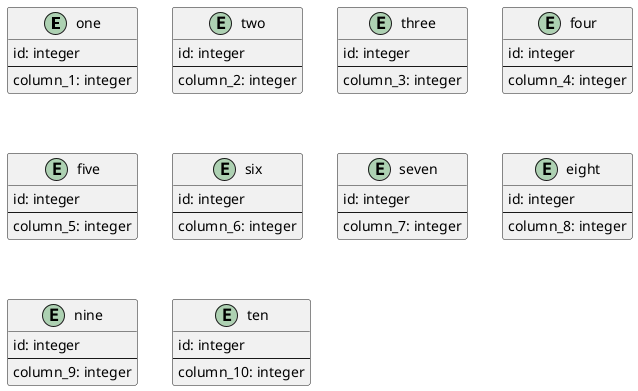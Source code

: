 @startuml Erd

' entity

entity one {
  id: integer
  --
  column_1: integer
}

entity two {
  id: integer
  --
  column_2: integer
}

entity three {
  id: integer
  --
  column_3: integer
}

entity four {
  id: integer
  --
  column_4: integer
}

entity five {
  id: integer
  --
  column_5: integer
}

entity six {
  id: integer
  --
  column_6: integer
}

entity seven {
  id: integer
  --
  column_7: integer
}

entity eight {
  id: integer
  --
  column_8: integer
}

entity nine {
  id: integer
  --
  column_9: integer
}

entity ten {
  id: integer
  --
  column_10: integer
}

' entity-relation

@enduml